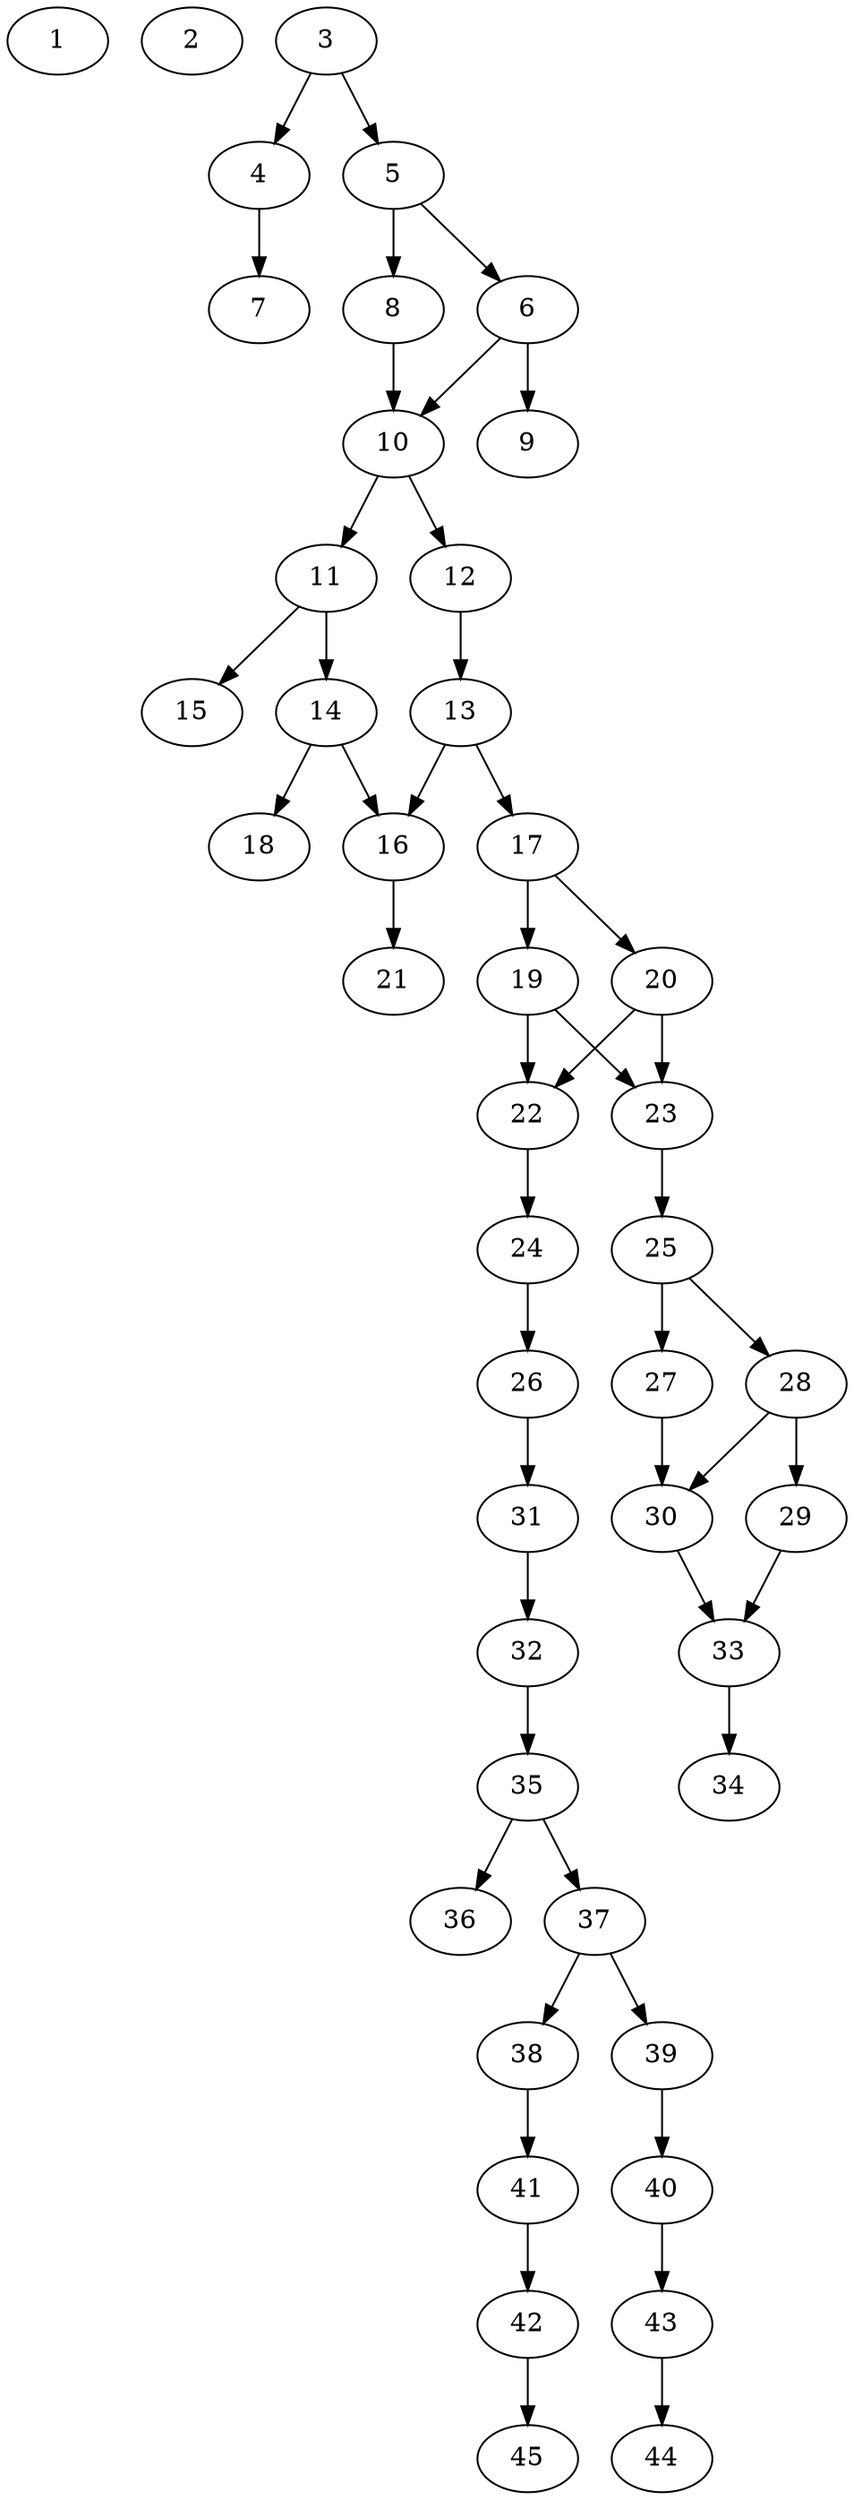 // DAG automatically generated by daggen at Thu Oct  3 14:07:25 2019
// ./daggen --dot -n 45 --ccr 0.3 --fat 0.3 --regular 0.9 --density 0.5 --mindata 5242880 --maxdata 52428800 
digraph G {
  1 [size="100099413", alpha="0.12", expect_size="30029824"] 
  2 [size="32832853", alpha="0.13", expect_size="9849856"] 
  3 [size="117251413", alpha="0.05", expect_size="35175424"] 
  3 -> 4 [size ="35175424"]
  3 -> 5 [size ="35175424"]
  4 [size="134154240", alpha="0.09", expect_size="40246272"] 
  4 -> 7 [size ="40246272"]
  5 [size="66205013", alpha="0.20", expect_size="19861504"] 
  5 -> 6 [size ="19861504"]
  5 -> 8 [size ="19861504"]
  6 [size="75874987", alpha="0.20", expect_size="22762496"] 
  6 -> 9 [size ="22762496"]
  6 -> 10 [size ="22762496"]
  7 [size="57398613", alpha="0.07", expect_size="17219584"] 
  8 [size="127412907", alpha="0.19", expect_size="38223872"] 
  8 -> 10 [size ="38223872"]
  9 [size="18831360", alpha="0.01", expect_size="5649408"] 
  10 [size="52995413", alpha="0.03", expect_size="15898624"] 
  10 -> 11 [size ="15898624"]
  10 -> 12 [size ="15898624"]
  11 [size="58897067", alpha="0.04", expect_size="17669120"] 
  11 -> 14 [size ="17669120"]
  11 -> 15 [size ="17669120"]
  12 [size="153460053", alpha="0.08", expect_size="46038016"] 
  12 -> 13 [size ="46038016"]
  13 [size="99522560", alpha="0.12", expect_size="29856768"] 
  13 -> 16 [size ="29856768"]
  13 -> 17 [size ="29856768"]
  14 [size="140294827", alpha="0.19", expect_size="42088448"] 
  14 -> 16 [size ="42088448"]
  14 -> 18 [size ="42088448"]
  15 [size="51940693", alpha="0.15", expect_size="15582208"] 
  16 [size="51561813", alpha="0.17", expect_size="15468544"] 
  16 -> 21 [size ="15468544"]
  17 [size="47824213", alpha="0.10", expect_size="14347264"] 
  17 -> 19 [size ="14347264"]
  17 -> 20 [size ="14347264"]
  18 [size="102184960", alpha="0.03", expect_size="30655488"] 
  19 [size="92313600", alpha="0.18", expect_size="27694080"] 
  19 -> 22 [size ="27694080"]
  19 -> 23 [size ="27694080"]
  20 [size="103198720", alpha="0.00", expect_size="30959616"] 
  20 -> 22 [size ="30959616"]
  20 -> 23 [size ="30959616"]
  21 [size="128955733", alpha="0.12", expect_size="38686720"] 
  22 [size="157508267", alpha="0.06", expect_size="47252480"] 
  22 -> 24 [size ="47252480"]
  23 [size="61399040", alpha="0.13", expect_size="18419712"] 
  23 -> 25 [size ="18419712"]
  24 [size="156467200", alpha="0.15", expect_size="46940160"] 
  24 -> 26 [size ="46940160"]
  25 [size="148671147", alpha="0.03", expect_size="44601344"] 
  25 -> 27 [size ="44601344"]
  25 -> 28 [size ="44601344"]
  26 [size="109066240", alpha="0.18", expect_size="32719872"] 
  26 -> 31 [size ="32719872"]
  27 [size="83002027", alpha="0.19", expect_size="24900608"] 
  27 -> 30 [size ="24900608"]
  28 [size="160880640", alpha="0.13", expect_size="48264192"] 
  28 -> 29 [size ="48264192"]
  28 -> 30 [size ="48264192"]
  29 [size="26286080", alpha="0.07", expect_size="7885824"] 
  29 -> 33 [size ="7885824"]
  30 [size="171315200", alpha="0.06", expect_size="51394560"] 
  30 -> 33 [size ="51394560"]
  31 [size="172346027", alpha="0.11", expect_size="51703808"] 
  31 -> 32 [size ="51703808"]
  32 [size="112005120", alpha="0.12", expect_size="33601536"] 
  32 -> 35 [size ="33601536"]
  33 [size="162938880", alpha="0.04", expect_size="48881664"] 
  33 -> 34 [size ="48881664"]
  34 [size="110342827", alpha="0.12", expect_size="33102848"] 
  35 [size="70905173", alpha="0.04", expect_size="21271552"] 
  35 -> 36 [size ="21271552"]
  35 -> 37 [size ="21271552"]
  36 [size="93354667", alpha="0.00", expect_size="28006400"] 
  37 [size="78807040", alpha="0.01", expect_size="23642112"] 
  37 -> 38 [size ="23642112"]
  37 -> 39 [size ="23642112"]
  38 [size="67184640", alpha="0.12", expect_size="20155392"] 
  38 -> 41 [size ="20155392"]
  39 [size="168427520", alpha="0.12", expect_size="50528256"] 
  39 -> 40 [size ="50528256"]
  40 [size="69321387", alpha="0.04", expect_size="20796416"] 
  40 -> 43 [size ="20796416"]
  41 [size="119958187", alpha="0.09", expect_size="35987456"] 
  41 -> 42 [size ="35987456"]
  42 [size="47189333", alpha="0.13", expect_size="14156800"] 
  42 -> 45 [size ="14156800"]
  43 [size="144285013", alpha="0.02", expect_size="43285504"] 
  43 -> 44 [size ="43285504"]
  44 [size="21432320", alpha="0.08", expect_size="6429696"] 
  45 [size="116026027", alpha="0.12", expect_size="34807808"] 
}
